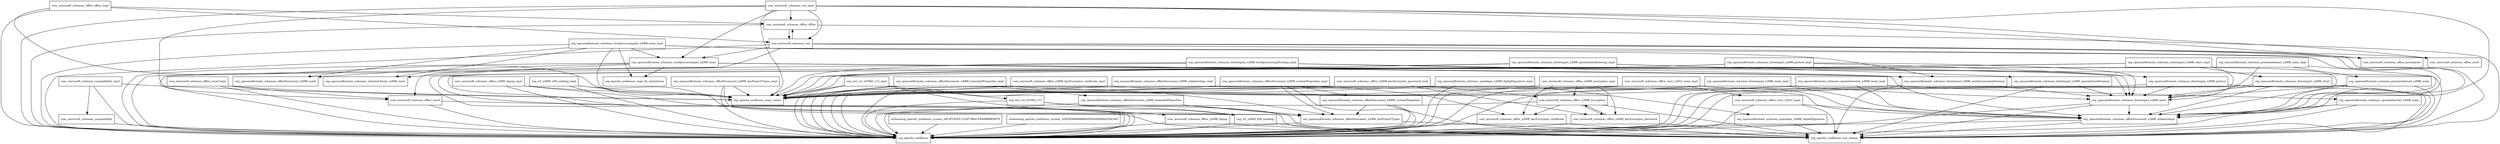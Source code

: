 digraph poi_ooxml_schemas_4_0_0_package_dependencies {
  node [shape = box, fontsize=10.0];
  com_microsoft_schemas_compatibility -> org_apache_xmlbeans;
  com_microsoft_schemas_compatibility_impl -> com_microsoft_schemas_compatibility;
  com_microsoft_schemas_compatibility_impl -> org_apache_xmlbeans;
  com_microsoft_schemas_compatibility_impl -> org_apache_xmlbeans_impl_values;
  com_microsoft_schemas_office_excel -> org_apache_xmlbeans;
  com_microsoft_schemas_office_excel -> org_apache_xmlbeans_xml_stream;
  com_microsoft_schemas_office_excel_impl -> com_microsoft_schemas_office_excel;
  com_microsoft_schemas_office_excel_impl -> org_apache_xmlbeans;
  com_microsoft_schemas_office_excel_impl -> org_apache_xmlbeans_impl_values;
  com_microsoft_schemas_office_office -> com_microsoft_schemas_vml;
  com_microsoft_schemas_office_office -> org_apache_xmlbeans;
  com_microsoft_schemas_office_office -> org_apache_xmlbeans_xml_stream;
  com_microsoft_schemas_office_office_impl -> com_microsoft_schemas_office_office;
  com_microsoft_schemas_office_office_impl -> com_microsoft_schemas_vml;
  com_microsoft_schemas_office_office_impl -> org_apache_xmlbeans;
  com_microsoft_schemas_office_office_impl -> org_apache_xmlbeans_impl_values;
  com_microsoft_schemas_office_visio_x2012_main -> org_apache_xmlbeans;
  com_microsoft_schemas_office_visio_x2012_main -> org_apache_xmlbeans_xml_stream;
  com_microsoft_schemas_office_visio_x2012_main -> org_openxmlformats_schemas_officeDocument_x2006_relationships;
  com_microsoft_schemas_office_visio_x2012_main_impl -> com_microsoft_schemas_office_visio_x2012_main;
  com_microsoft_schemas_office_visio_x2012_main_impl -> org_apache_xmlbeans;
  com_microsoft_schemas_office_visio_x2012_main_impl -> org_apache_xmlbeans_impl_values;
  com_microsoft_schemas_office_visio_x2012_main_impl -> org_openxmlformats_schemas_officeDocument_x2006_relationships;
  com_microsoft_schemas_office_x2006_digsig -> org_apache_xmlbeans;
  com_microsoft_schemas_office_x2006_digsig -> org_apache_xmlbeans_xml_stream;
  com_microsoft_schemas_office_x2006_digsig_impl -> com_microsoft_schemas_office_x2006_digsig;
  com_microsoft_schemas_office_x2006_digsig_impl -> org_apache_xmlbeans;
  com_microsoft_schemas_office_x2006_digsig_impl -> org_apache_xmlbeans_impl_values;
  com_microsoft_schemas_office_x2006_encryption -> com_microsoft_schemas_office_x2006_keyEncryptor_certificate;
  com_microsoft_schemas_office_x2006_encryption -> com_microsoft_schemas_office_x2006_keyEncryptor_password;
  com_microsoft_schemas_office_x2006_encryption -> org_apache_xmlbeans;
  com_microsoft_schemas_office_x2006_encryption -> org_apache_xmlbeans_xml_stream;
  com_microsoft_schemas_office_x2006_encryption_impl -> com_microsoft_schemas_office_x2006_encryption;
  com_microsoft_schemas_office_x2006_encryption_impl -> com_microsoft_schemas_office_x2006_keyEncryptor_certificate;
  com_microsoft_schemas_office_x2006_encryption_impl -> com_microsoft_schemas_office_x2006_keyEncryptor_password;
  com_microsoft_schemas_office_x2006_encryption_impl -> org_apache_xmlbeans;
  com_microsoft_schemas_office_x2006_encryption_impl -> org_apache_xmlbeans_impl_values;
  com_microsoft_schemas_office_x2006_keyEncryptor_certificate -> org_apache_xmlbeans;
  com_microsoft_schemas_office_x2006_keyEncryptor_certificate -> org_apache_xmlbeans_xml_stream;
  com_microsoft_schemas_office_x2006_keyEncryptor_certificate_impl -> com_microsoft_schemas_office_x2006_keyEncryptor_certificate;
  com_microsoft_schemas_office_x2006_keyEncryptor_certificate_impl -> org_apache_xmlbeans;
  com_microsoft_schemas_office_x2006_keyEncryptor_certificate_impl -> org_apache_xmlbeans_impl_values;
  com_microsoft_schemas_office_x2006_keyEncryptor_password -> com_microsoft_schemas_office_x2006_encryption;
  com_microsoft_schemas_office_x2006_keyEncryptor_password -> org_apache_xmlbeans;
  com_microsoft_schemas_office_x2006_keyEncryptor_password -> org_apache_xmlbeans_xml_stream;
  com_microsoft_schemas_office_x2006_keyEncryptor_password_impl -> com_microsoft_schemas_office_x2006_encryption;
  com_microsoft_schemas_office_x2006_keyEncryptor_password_impl -> com_microsoft_schemas_office_x2006_keyEncryptor_password;
  com_microsoft_schemas_office_x2006_keyEncryptor_password_impl -> org_apache_xmlbeans;
  com_microsoft_schemas_office_x2006_keyEncryptor_password_impl -> org_apache_xmlbeans_impl_values;
  com_microsoft_schemas_vml -> com_microsoft_schemas_office_excel;
  com_microsoft_schemas_vml -> com_microsoft_schemas_office_office;
  com_microsoft_schemas_vml -> com_microsoft_schemas_office_powerpoint;
  com_microsoft_schemas_vml -> com_microsoft_schemas_office_word;
  com_microsoft_schemas_vml -> org_apache_xmlbeans;
  com_microsoft_schemas_vml -> org_apache_xmlbeans_xml_stream;
  com_microsoft_schemas_vml -> org_openxmlformats_schemas_officeDocument_x2006_relationships;
  com_microsoft_schemas_vml -> org_openxmlformats_schemas_wordprocessingml_x2006_main;
  com_microsoft_schemas_vml_impl -> com_microsoft_schemas_office_excel;
  com_microsoft_schemas_vml_impl -> com_microsoft_schemas_office_office;
  com_microsoft_schemas_vml_impl -> com_microsoft_schemas_office_powerpoint;
  com_microsoft_schemas_vml_impl -> com_microsoft_schemas_office_word;
  com_microsoft_schemas_vml_impl -> com_microsoft_schemas_vml;
  com_microsoft_schemas_vml_impl -> org_apache_xmlbeans;
  com_microsoft_schemas_vml_impl -> org_apache_xmlbeans_impl_values;
  com_microsoft_schemas_vml_impl -> org_openxmlformats_schemas_officeDocument_x2006_relationships;
  com_microsoft_schemas_vml_impl -> org_openxmlformats_schemas_wordprocessingml_x2006_main;
  org_etsi_uri_x01903_v13 -> org_apache_xmlbeans;
  org_etsi_uri_x01903_v13 -> org_apache_xmlbeans_xml_stream;
  org_etsi_uri_x01903_v13 -> org_w3_x2000_x09_xmldsig;
  org_etsi_uri_x01903_v13_impl -> org_apache_xmlbeans;
  org_etsi_uri_x01903_v13_impl -> org_apache_xmlbeans_impl_values;
  org_etsi_uri_x01903_v13_impl -> org_etsi_uri_x01903_v13;
  org_etsi_uri_x01903_v13_impl -> org_w3_x2000_x09_xmldsig;
  org_openxmlformats_schemas_drawingml_x2006_chart -> org_apache_xmlbeans;
  org_openxmlformats_schemas_drawingml_x2006_chart -> org_apache_xmlbeans_xml_stream;
  org_openxmlformats_schemas_drawingml_x2006_chart -> org_openxmlformats_schemas_drawingml_x2006_main;
  org_openxmlformats_schemas_drawingml_x2006_chart -> org_openxmlformats_schemas_officeDocument_x2006_relationships;
  org_openxmlformats_schemas_drawingml_x2006_chart_impl -> org_apache_xmlbeans;
  org_openxmlformats_schemas_drawingml_x2006_chart_impl -> org_apache_xmlbeans_impl_values;
  org_openxmlformats_schemas_drawingml_x2006_chart_impl -> org_openxmlformats_schemas_drawingml_x2006_chart;
  org_openxmlformats_schemas_drawingml_x2006_chart_impl -> org_openxmlformats_schemas_drawingml_x2006_main;
  org_openxmlformats_schemas_drawingml_x2006_chart_impl -> org_openxmlformats_schemas_officeDocument_x2006_relationships;
  org_openxmlformats_schemas_drawingml_x2006_main -> org_apache_xmlbeans;
  org_openxmlformats_schemas_drawingml_x2006_main -> org_apache_xmlbeans_xml_stream;
  org_openxmlformats_schemas_drawingml_x2006_main -> org_openxmlformats_schemas_officeDocument_x2006_relationships;
  org_openxmlformats_schemas_drawingml_x2006_main_impl -> org_apache_xmlbeans;
  org_openxmlformats_schemas_drawingml_x2006_main_impl -> org_apache_xmlbeans_impl_values;
  org_openxmlformats_schemas_drawingml_x2006_main_impl -> org_openxmlformats_schemas_drawingml_x2006_main;
  org_openxmlformats_schemas_drawingml_x2006_main_impl -> org_openxmlformats_schemas_officeDocument_x2006_relationships;
  org_openxmlformats_schemas_drawingml_x2006_picture -> org_apache_xmlbeans;
  org_openxmlformats_schemas_drawingml_x2006_picture -> org_apache_xmlbeans_xml_stream;
  org_openxmlformats_schemas_drawingml_x2006_picture -> org_openxmlformats_schemas_drawingml_x2006_main;
  org_openxmlformats_schemas_drawingml_x2006_picture_impl -> org_apache_xmlbeans;
  org_openxmlformats_schemas_drawingml_x2006_picture_impl -> org_apache_xmlbeans_impl_values;
  org_openxmlformats_schemas_drawingml_x2006_picture_impl -> org_openxmlformats_schemas_drawingml_x2006_main;
  org_openxmlformats_schemas_drawingml_x2006_picture_impl -> org_openxmlformats_schemas_drawingml_x2006_picture;
  org_openxmlformats_schemas_drawingml_x2006_spreadsheetDrawing -> org_apache_xmlbeans;
  org_openxmlformats_schemas_drawingml_x2006_spreadsheetDrawing -> org_apache_xmlbeans_xml_stream;
  org_openxmlformats_schemas_drawingml_x2006_spreadsheetDrawing -> org_openxmlformats_schemas_drawingml_x2006_main;
  org_openxmlformats_schemas_drawingml_x2006_spreadsheetDrawing_impl -> org_apache_xmlbeans;
  org_openxmlformats_schemas_drawingml_x2006_spreadsheetDrawing_impl -> org_apache_xmlbeans_impl_values;
  org_openxmlformats_schemas_drawingml_x2006_spreadsheetDrawing_impl -> org_openxmlformats_schemas_drawingml_x2006_main;
  org_openxmlformats_schemas_drawingml_x2006_spreadsheetDrawing_impl -> org_openxmlformats_schemas_drawingml_x2006_spreadsheetDrawing;
  org_openxmlformats_schemas_drawingml_x2006_wordprocessingDrawing -> org_apache_xmlbeans;
  org_openxmlformats_schemas_drawingml_x2006_wordprocessingDrawing -> org_apache_xmlbeans_xml_stream;
  org_openxmlformats_schemas_drawingml_x2006_wordprocessingDrawing -> org_openxmlformats_schemas_drawingml_x2006_main;
  org_openxmlformats_schemas_drawingml_x2006_wordprocessingDrawing_impl -> org_apache_xmlbeans;
  org_openxmlformats_schemas_drawingml_x2006_wordprocessingDrawing_impl -> org_apache_xmlbeans_impl_values;
  org_openxmlformats_schemas_drawingml_x2006_wordprocessingDrawing_impl -> org_openxmlformats_schemas_drawingml_x2006_main;
  org_openxmlformats_schemas_drawingml_x2006_wordprocessingDrawing_impl -> org_openxmlformats_schemas_drawingml_x2006_wordprocessingDrawing;
  org_openxmlformats_schemas_officeDocument_x2006_customProperties -> org_apache_xmlbeans;
  org_openxmlformats_schemas_officeDocument_x2006_customProperties -> org_apache_xmlbeans_xml_stream;
  org_openxmlformats_schemas_officeDocument_x2006_customProperties -> org_openxmlformats_schemas_officeDocument_x2006_docPropsVTypes;
  org_openxmlformats_schemas_officeDocument_x2006_customProperties_impl -> org_apache_xmlbeans;
  org_openxmlformats_schemas_officeDocument_x2006_customProperties_impl -> org_apache_xmlbeans_impl_values;
  org_openxmlformats_schemas_officeDocument_x2006_customProperties_impl -> org_openxmlformats_schemas_officeDocument_x2006_customProperties;
  org_openxmlformats_schemas_officeDocument_x2006_customProperties_impl -> org_openxmlformats_schemas_officeDocument_x2006_docPropsVTypes;
  org_openxmlformats_schemas_officeDocument_x2006_docPropsVTypes -> org_apache_xmlbeans;
  org_openxmlformats_schemas_officeDocument_x2006_docPropsVTypes -> org_apache_xmlbeans_xml_stream;
  org_openxmlformats_schemas_officeDocument_x2006_docPropsVTypes_impl -> org_apache_xmlbeans;
  org_openxmlformats_schemas_officeDocument_x2006_docPropsVTypes_impl -> org_apache_xmlbeans_impl_values;
  org_openxmlformats_schemas_officeDocument_x2006_docPropsVTypes_impl -> org_openxmlformats_schemas_officeDocument_x2006_docPropsVTypes;
  org_openxmlformats_schemas_officeDocument_x2006_extendedProperties -> org_apache_xmlbeans;
  org_openxmlformats_schemas_officeDocument_x2006_extendedProperties -> org_apache_xmlbeans_xml_stream;
  org_openxmlformats_schemas_officeDocument_x2006_extendedProperties -> org_openxmlformats_schemas_officeDocument_x2006_docPropsVTypes;
  org_openxmlformats_schemas_officeDocument_x2006_extendedProperties_impl -> org_apache_xmlbeans;
  org_openxmlformats_schemas_officeDocument_x2006_extendedProperties_impl -> org_apache_xmlbeans_impl_values;
  org_openxmlformats_schemas_officeDocument_x2006_extendedProperties_impl -> org_openxmlformats_schemas_officeDocument_x2006_docPropsVTypes;
  org_openxmlformats_schemas_officeDocument_x2006_extendedProperties_impl -> org_openxmlformats_schemas_officeDocument_x2006_extendedProperties;
  org_openxmlformats_schemas_officeDocument_x2006_relationships -> org_apache_xmlbeans;
  org_openxmlformats_schemas_officeDocument_x2006_relationships -> org_apache_xmlbeans_xml_stream;
  org_openxmlformats_schemas_officeDocument_x2006_relationships_impl -> org_apache_xmlbeans;
  org_openxmlformats_schemas_officeDocument_x2006_relationships_impl -> org_apache_xmlbeans_impl_values;
  org_openxmlformats_schemas_officeDocument_x2006_relationships_impl -> org_openxmlformats_schemas_officeDocument_x2006_relationships;
  org_openxmlformats_schemas_presentationml_x2006_main -> org_apache_xmlbeans;
  org_openxmlformats_schemas_presentationml_x2006_main -> org_apache_xmlbeans_xml_stream;
  org_openxmlformats_schemas_presentationml_x2006_main -> org_openxmlformats_schemas_drawingml_x2006_main;
  org_openxmlformats_schemas_presentationml_x2006_main -> org_openxmlformats_schemas_officeDocument_x2006_relationships;
  org_openxmlformats_schemas_presentationml_x2006_main_impl -> org_apache_xmlbeans;
  org_openxmlformats_schemas_presentationml_x2006_main_impl -> org_apache_xmlbeans_impl_values;
  org_openxmlformats_schemas_presentationml_x2006_main_impl -> org_openxmlformats_schemas_drawingml_x2006_main;
  org_openxmlformats_schemas_presentationml_x2006_main_impl -> org_openxmlformats_schemas_officeDocument_x2006_relationships;
  org_openxmlformats_schemas_presentationml_x2006_main_impl -> org_openxmlformats_schemas_presentationml_x2006_main;
  org_openxmlformats_schemas_spreadsheetml_x2006_main -> org_apache_xmlbeans;
  org_openxmlformats_schemas_spreadsheetml_x2006_main -> org_apache_xmlbeans_xml_stream;
  org_openxmlformats_schemas_spreadsheetml_x2006_main -> org_openxmlformats_schemas_officeDocument_x2006_relationships;
  org_openxmlformats_schemas_spreadsheetml_x2006_main_impl -> org_apache_xmlbeans;
  org_openxmlformats_schemas_spreadsheetml_x2006_main_impl -> org_apache_xmlbeans_impl_values;
  org_openxmlformats_schemas_spreadsheetml_x2006_main_impl -> org_openxmlformats_schemas_officeDocument_x2006_relationships;
  org_openxmlformats_schemas_spreadsheetml_x2006_main_impl -> org_openxmlformats_schemas_spreadsheetml_x2006_main;
  org_openxmlformats_schemas_wordprocessingml_x2006_main -> org_apache_xmlbeans;
  org_openxmlformats_schemas_wordprocessingml_x2006_main -> org_apache_xmlbeans_impl_xb_xmlschema;
  org_openxmlformats_schemas_wordprocessingml_x2006_main -> org_apache_xmlbeans_xml_stream;
  org_openxmlformats_schemas_wordprocessingml_x2006_main -> org_openxmlformats_schemas_drawingml_x2006_wordprocessingDrawing;
  org_openxmlformats_schemas_wordprocessingml_x2006_main -> org_openxmlformats_schemas_officeDocument_x2006_math;
  org_openxmlformats_schemas_wordprocessingml_x2006_main -> org_openxmlformats_schemas_officeDocument_x2006_relationships;
  org_openxmlformats_schemas_wordprocessingml_x2006_main -> org_openxmlformats_schemas_schemaLibrary_x2006_main;
  org_openxmlformats_schemas_wordprocessingml_x2006_main_impl -> org_apache_xmlbeans;
  org_openxmlformats_schemas_wordprocessingml_x2006_main_impl -> org_apache_xmlbeans_impl_values;
  org_openxmlformats_schemas_wordprocessingml_x2006_main_impl -> org_apache_xmlbeans_impl_xb_xmlschema;
  org_openxmlformats_schemas_wordprocessingml_x2006_main_impl -> org_openxmlformats_schemas_drawingml_x2006_wordprocessingDrawing;
  org_openxmlformats_schemas_wordprocessingml_x2006_main_impl -> org_openxmlformats_schemas_officeDocument_x2006_math;
  org_openxmlformats_schemas_wordprocessingml_x2006_main_impl -> org_openxmlformats_schemas_officeDocument_x2006_relationships;
  org_openxmlformats_schemas_wordprocessingml_x2006_main_impl -> org_openxmlformats_schemas_schemaLibrary_x2006_main;
  org_openxmlformats_schemas_wordprocessingml_x2006_main_impl -> org_openxmlformats_schemas_wordprocessingml_x2006_main;
  org_openxmlformats_schemas_xpackage_x2006_digitalSignature -> org_apache_xmlbeans;
  org_openxmlformats_schemas_xpackage_x2006_digitalSignature -> org_apache_xmlbeans_xml_stream;
  org_openxmlformats_schemas_xpackage_x2006_digitalSignature_impl -> org_apache_xmlbeans;
  org_openxmlformats_schemas_xpackage_x2006_digitalSignature_impl -> org_apache_xmlbeans_impl_values;
  org_openxmlformats_schemas_xpackage_x2006_digitalSignature_impl -> org_openxmlformats_schemas_xpackage_x2006_digitalSignature;
  org_w3_x2000_x09_xmldsig -> org_apache_xmlbeans;
  org_w3_x2000_x09_xmldsig -> org_apache_xmlbeans_xml_stream;
  org_w3_x2000_x09_xmldsig_impl -> org_apache_xmlbeans;
  org_w3_x2000_x09_xmldsig_impl -> org_apache_xmlbeans_impl_values;
  org_w3_x2000_x09_xmldsig_impl -> org_w3_x2000_x09_xmldsig;
  schemaorg_apache_xmlbeans_system_s8C3F193EE11A2F798ACF65489B9E6078 -> org_apache_xmlbeans;
  schemaorg_apache_xmlbeans_system_sD023D6490046BA0250A839A9AD24C443 -> org_apache_xmlbeans;
}
